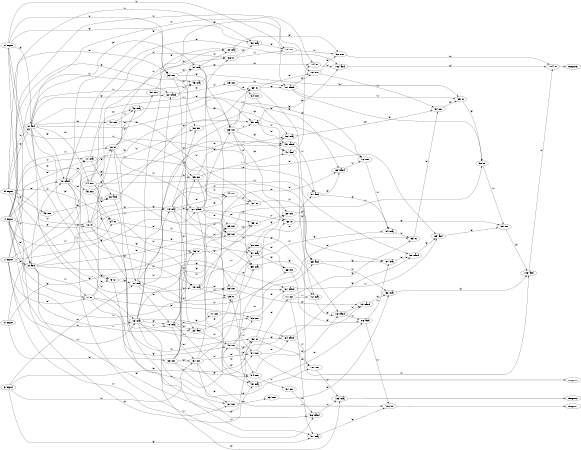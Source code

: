 digraph NeuralNetwork {
rankdir=LR;
size="4,3";
center = true;
node0 [label="(0) Input", color=black, labelfontcolor=black, fontcolor=black];
node1 [label="(1) Input", color=black, labelfontcolor=black, fontcolor=black];
node2 [label="(2) Input", color=black, labelfontcolor=black, fontcolor=black];
node3 [label="(3) Input", color=black, labelfontcolor=black, fontcolor=black];
node4 [label="(4) Input", color=black, labelfontcolor=black, fontcolor=black];
node5 [label="(5) Input", color=black, labelfontcolor=black, fontcolor=black];
node6 [label="(6) and", color=black, labelfontcolor=black, fontcolor=black];
node1 -> node6 [label=" (0)", labelfontcolor=black, fontcolor=black, bold=true, color=black];
node5 -> node6 [label=" (1)", labelfontcolor=black, fontcolor=black, bold=true, color=black];
node4 -> node6 [label=" (2)", labelfontcolor=black, fontcolor=black, bold=true, color=black];
node7 [label="(7) or", color=black, labelfontcolor=black, fontcolor=black];
node1 -> node7 [label=" (0)", labelfontcolor=black, fontcolor=black, bold=true, color=black];
node6 -> node7 [label=" (1)", labelfontcolor=black, fontcolor=black, bold=true, color=black];
node4 -> node7 [label=" (2)", labelfontcolor=black, fontcolor=black, bold=true, color=black];
node8 [label="(8) and", color=black, labelfontcolor=black, fontcolor=black];
node5 -> node8 [label=" (0)", labelfontcolor=black, fontcolor=black, bold=true, color=black];
node5 -> node8 [label=" (1)", labelfontcolor=black, fontcolor=black, bold=true, color=black];
node2 -> node8 [label=" (2)", labelfontcolor=black, fontcolor=black, bold=true, color=black];
node9 [label="(9) or", color=black, labelfontcolor=black, fontcolor=black];
node7 -> node9 [label=" (0)", labelfontcolor=black, fontcolor=black, bold=true, color=black];
node8 -> node9 [label=" (1)", labelfontcolor=black, fontcolor=black, bold=true, color=black];
node8 -> node9 [label=" (2)", labelfontcolor=black, fontcolor=black, bold=true, color=black];
node10 [label="(10) nand", color=black, labelfontcolor=black, fontcolor=black];
node4 -> node10 [label=" (0)", labelfontcolor=black, fontcolor=black, bold=true, color=black];
node6 -> node10 [label=" (1)", labelfontcolor=black, fontcolor=black, bold=true, color=black];
node8 -> node10 [label=" (2)", labelfontcolor=black, fontcolor=black, bold=true, color=black];
node11 [label="(11) maj", color=black, labelfontcolor=black, fontcolor=black];
node1 -> node11 [label=" (0)", labelfontcolor=black, fontcolor=black, bold=true, color=black];
node4 -> node11 [label=" (1)", labelfontcolor=black, fontcolor=black, bold=true, color=black];
node10 -> node11 [label=" (2)", labelfontcolor=black, fontcolor=black, bold=true, color=black];
node12 [label="(12) or", color=black, labelfontcolor=black, fontcolor=black];
node10 -> node12 [label=" (0)", labelfontcolor=black, fontcolor=black, bold=true, color=black];
node5 -> node12 [label=" (1)", labelfontcolor=black, fontcolor=black, bold=true, color=black];
node4 -> node12 [label=" (2)", labelfontcolor=black, fontcolor=black, bold=true, color=black];
node13 [label="(13) maj", color=black, labelfontcolor=black, fontcolor=black];
node4 -> node13 [label=" (0)", labelfontcolor=black, fontcolor=black, bold=true, color=black];
node1 -> node13 [label=" (1)", labelfontcolor=black, fontcolor=black, bold=true, color=black];
node8 -> node13 [label=" (2)", labelfontcolor=black, fontcolor=black, bold=true, color=black];
node14 [label="(14) not", color=black, labelfontcolor=black, fontcolor=black];
node8 -> node14 [label=" (0)", labelfontcolor=black, fontcolor=black, bold=true, color=black];
node15 [label="(15) maj", color=black, labelfontcolor=black, fontcolor=black];
node10 -> node15 [label=" (0)", labelfontcolor=black, fontcolor=black, bold=true, color=black];
node5 -> node15 [label=" (1)", labelfontcolor=black, fontcolor=black, bold=true, color=black];
node12 -> node15 [label=" (2)", labelfontcolor=black, fontcolor=black, bold=true, color=black];
node16 [label="(16) or", color=black, labelfontcolor=black, fontcolor=black];
node14 -> node16 [label=" (0)", labelfontcolor=black, fontcolor=black, bold=true, color=black];
node4 -> node16 [label=" (1)", labelfontcolor=black, fontcolor=black, bold=true, color=black];
node12 -> node16 [label=" (2)", labelfontcolor=black, fontcolor=black, bold=true, color=black];
node17 [label="(17) maj", color=black, labelfontcolor=black, fontcolor=black];
node3 -> node17 [label=" (0)", labelfontcolor=black, fontcolor=black, bold=true, color=black];
node16 -> node17 [label=" (1)", labelfontcolor=black, fontcolor=black, bold=true, color=black];
node9 -> node17 [label=" (2)", labelfontcolor=black, fontcolor=black, bold=true, color=black];
node18 [label="(18) maj", color=black, labelfontcolor=black, fontcolor=black];
node17 -> node18 [label=" (0)", labelfontcolor=black, fontcolor=black, bold=true, color=black];
node13 -> node18 [label=" (1)", labelfontcolor=black, fontcolor=black, bold=true, color=black];
node13 -> node18 [label=" (2)", labelfontcolor=black, fontcolor=black, bold=true, color=black];
node19 [label="(19) maj", color=black, labelfontcolor=black, fontcolor=black];
node12 -> node19 [label=" (0)", labelfontcolor=black, fontcolor=black, bold=true, color=black];
node17 -> node19 [label=" (1)", labelfontcolor=black, fontcolor=black, bold=true, color=black];
node6 -> node19 [label=" (2)", labelfontcolor=black, fontcolor=black, bold=true, color=black];
node20 [label="(20) nand", color=black, labelfontcolor=black, fontcolor=black];
node17 -> node20 [label=" (0)", labelfontcolor=black, fontcolor=black, bold=true, color=black];
node1 -> node20 [label=" (1)", labelfontcolor=black, fontcolor=black, bold=true, color=black];
node8 -> node20 [label=" (2)", labelfontcolor=black, fontcolor=black, bold=true, color=black];
node21 [label="(21) nand", color=black, labelfontcolor=black, fontcolor=black];
node1 -> node21 [label=" (0)", labelfontcolor=black, fontcolor=black, bold=true, color=black];
node16 -> node21 [label=" (1)", labelfontcolor=black, fontcolor=black, bold=true, color=black];
node19 -> node21 [label=" (2)", labelfontcolor=black, fontcolor=black, bold=true, color=black];
node22 [label="(22) and", color=black, labelfontcolor=black, fontcolor=black];
node19 -> node22 [label=" (0)", labelfontcolor=black, fontcolor=black, bold=true, color=black];
node6 -> node22 [label=" (1)", labelfontcolor=black, fontcolor=black, bold=true, color=black];
node18 -> node22 [label=" (2)", labelfontcolor=black, fontcolor=black, bold=true, color=black];
node23 [label="(23) nor", color=black, labelfontcolor=black, fontcolor=black];
node5 -> node23 [label=" (0)", labelfontcolor=black, fontcolor=black, bold=true, color=black];
node2 -> node23 [label=" (1)", labelfontcolor=black, fontcolor=black, bold=true, color=black];
node2 -> node23 [label=" (2)", labelfontcolor=black, fontcolor=black, bold=true, color=black];
node24 [label="(24) or", color=black, labelfontcolor=black, fontcolor=black];
node14 -> node24 [label=" (0)", labelfontcolor=black, fontcolor=black, bold=true, color=black];
node4 -> node24 [label=" (1)", labelfontcolor=black, fontcolor=black, bold=true, color=black];
node5 -> node24 [label=" (2)", labelfontcolor=black, fontcolor=black, bold=true, color=black];
node25 [label="(25) or", color=black, labelfontcolor=black, fontcolor=black];
node17 -> node25 [label=" (0)", labelfontcolor=black, fontcolor=black, bold=true, color=black];
node15 -> node25 [label=" (1)", labelfontcolor=black, fontcolor=black, bold=true, color=black];
node22 -> node25 [label=" (2)", labelfontcolor=black, fontcolor=black, bold=true, color=black];
node26 [label="(26) nor", color=black, labelfontcolor=black, fontcolor=black];
node23 -> node26 [label=" (0)", labelfontcolor=black, fontcolor=black, bold=true, color=black];
node12 -> node26 [label=" (1)", labelfontcolor=black, fontcolor=black, bold=true, color=black];
node19 -> node26 [label=" (2)", labelfontcolor=black, fontcolor=black, bold=true, color=black];
node27 [label="(27) maj", color=black, labelfontcolor=black, fontcolor=black];
node23 -> node27 [label=" (0)", labelfontcolor=black, fontcolor=black, bold=true, color=black];
node20 -> node27 [label=" (1)", labelfontcolor=black, fontcolor=black, bold=true, color=black];
node8 -> node27 [label=" (2)", labelfontcolor=black, fontcolor=black, bold=true, color=black];
node28 [label="(28) not", color=black, labelfontcolor=black, fontcolor=black];
node0 -> node28 [label=" (0)", labelfontcolor=black, fontcolor=black, bold=true, color=black];
node29 [label="(29) not", color=black, labelfontcolor=black, fontcolor=black];
node20 -> node29 [label=" (0)", labelfontcolor=black, fontcolor=black, bold=true, color=black];
node30 [label="(30) not", color=black, labelfontcolor=black, fontcolor=black];
node15 -> node30 [label=" (0)", labelfontcolor=black, fontcolor=black, bold=true, color=black];
node31 [label="(31) nor", color=black, labelfontcolor=black, fontcolor=black];
node18 -> node31 [label=" (0)", labelfontcolor=black, fontcolor=black, bold=true, color=black];
node3 -> node31 [label=" (1)", labelfontcolor=black, fontcolor=black, bold=true, color=black];
node28 -> node31 [label=" (2)", labelfontcolor=black, fontcolor=black, bold=true, color=black];
node32 [label="(32) nor", color=black, labelfontcolor=black, fontcolor=black];
node21 -> node32 [label=" (0)", labelfontcolor=black, fontcolor=black, bold=true, color=black];
node24 -> node32 [label=" (1)", labelfontcolor=black, fontcolor=black, bold=true, color=black];
node14 -> node32 [label=" (2)", labelfontcolor=black, fontcolor=black, bold=true, color=black];
node33 [label="(33) nor", color=black, labelfontcolor=black, fontcolor=black];
node21 -> node33 [label=" (0)", labelfontcolor=black, fontcolor=black, bold=true, color=black];
node27 -> node33 [label=" (1)", labelfontcolor=black, fontcolor=black, bold=true, color=black];
node23 -> node33 [label=" (2)", labelfontcolor=black, fontcolor=black, bold=true, color=black];
node34 [label="(34) not", color=black, labelfontcolor=black, fontcolor=black];
node29 -> node34 [label=" (0)", labelfontcolor=black, fontcolor=black, bold=true, color=black];
node35 [label="(35) nor", color=black, labelfontcolor=black, fontcolor=black];
node28 -> node35 [label=" (0)", labelfontcolor=black, fontcolor=black, bold=true, color=black];
node10 -> node35 [label=" (1)", labelfontcolor=black, fontcolor=black, bold=true, color=black];
node0 -> node35 [label=" (2)", labelfontcolor=black, fontcolor=black, bold=true, color=black];
node36 [label="(36) or", color=black, labelfontcolor=black, fontcolor=black];
node7 -> node36 [label=" (0)", labelfontcolor=black, fontcolor=black, bold=true, color=black];
node11 -> node36 [label=" (1)", labelfontcolor=black, fontcolor=black, bold=true, color=black];
node21 -> node36 [label=" (2)", labelfontcolor=black, fontcolor=black, bold=true, color=black];
node37 [label="(37) maj", color=black, labelfontcolor=black, fontcolor=black];
node12 -> node37 [label=" (0)", labelfontcolor=black, fontcolor=black, bold=true, color=black];
node23 -> node37 [label=" (1)", labelfontcolor=black, fontcolor=black, bold=true, color=black];
node25 -> node37 [label=" (2)", labelfontcolor=black, fontcolor=black, bold=true, color=black];
node38 [label="(38) nor", color=black, labelfontcolor=black, fontcolor=black];
node15 -> node38 [label=" (0)", labelfontcolor=black, fontcolor=black, bold=true, color=black];
node4 -> node38 [label=" (1)", labelfontcolor=black, fontcolor=black, bold=true, color=black];
node27 -> node38 [label=" (2)", labelfontcolor=black, fontcolor=black, bold=true, color=black];
node39 [label="(39) maj", color=black, labelfontcolor=black, fontcolor=black];
node8 -> node39 [label=" (0)", labelfontcolor=black, fontcolor=black, bold=true, color=black];
node33 -> node39 [label=" (1)", labelfontcolor=black, fontcolor=black, bold=true, color=black];
node1 -> node39 [label=" (2)", labelfontcolor=black, fontcolor=black, bold=true, color=black];
node40 [label="(40) nor", color=black, labelfontcolor=black, fontcolor=black];
node7 -> node40 [label=" (0)", labelfontcolor=black, fontcolor=black, bold=true, color=black];
node22 -> node40 [label=" (1)", labelfontcolor=black, fontcolor=black, bold=true, color=black];
node7 -> node40 [label=" (2)", labelfontcolor=black, fontcolor=black, bold=true, color=black];
node41 [label="(41) not", color=black, labelfontcolor=black, fontcolor=black];
node8 -> node41 [label=" (0)", labelfontcolor=black, fontcolor=black, bold=true, color=black];
node42 [label="(42) maj", color=black, labelfontcolor=black, fontcolor=black];
node14 -> node42 [label=" (0)", labelfontcolor=black, fontcolor=black, bold=true, color=black];
node41 -> node42 [label=" (1)", labelfontcolor=black, fontcolor=black, bold=true, color=black];
node16 -> node42 [label=" (2)", labelfontcolor=black, fontcolor=black, bold=true, color=black];
node43 [label="(43) not", color=black, labelfontcolor=black, fontcolor=black];
node5 -> node43 [label=" (0)", labelfontcolor=black, fontcolor=black, bold=true, color=black];
node44 [label="(44) nor", color=black, labelfontcolor=black, fontcolor=black];
node19 -> node44 [label=" (0)", labelfontcolor=black, fontcolor=black, bold=true, color=black];
node35 -> node44 [label=" (1)", labelfontcolor=black, fontcolor=black, bold=true, color=black];
node21 -> node44 [label=" (2)", labelfontcolor=black, fontcolor=black, bold=true, color=black];
node45 [label="(45) maj", color=black, labelfontcolor=black, fontcolor=black];
node28 -> node45 [label=" (0)", labelfontcolor=black, fontcolor=black, bold=true, color=black];
node8 -> node45 [label=" (1)", labelfontcolor=black, fontcolor=black, bold=true, color=black];
node4 -> node45 [label=" (2)", labelfontcolor=black, fontcolor=black, bold=true, color=black];
node46 [label="(46) not", color=black, labelfontcolor=black, fontcolor=black];
node2 -> node46 [label=" (0)", labelfontcolor=black, fontcolor=black, bold=true, color=black];
node47 [label="(47) and", color=black, labelfontcolor=black, fontcolor=black];
node39 -> node47 [label=" (0)", labelfontcolor=black, fontcolor=black, bold=true, color=black];
node35 -> node47 [label=" (1)", labelfontcolor=black, fontcolor=black, bold=true, color=black];
node33 -> node47 [label=" (2)", labelfontcolor=black, fontcolor=black, bold=true, color=black];
node48 [label="(48) maj", color=black, labelfontcolor=black, fontcolor=black];
node2 -> node48 [label=" (0)", labelfontcolor=black, fontcolor=black, bold=true, color=black];
node25 -> node48 [label=" (1)", labelfontcolor=black, fontcolor=black, bold=true, color=black];
node21 -> node48 [label=" (2)", labelfontcolor=black, fontcolor=black, bold=true, color=black];
node49 [label="(49) nand", color=black, labelfontcolor=black, fontcolor=black];
node17 -> node49 [label=" (0)", labelfontcolor=black, fontcolor=black, bold=true, color=black];
node39 -> node49 [label=" (1)", labelfontcolor=black, fontcolor=black, bold=true, color=black];
node46 -> node49 [label=" (2)", labelfontcolor=black, fontcolor=black, bold=true, color=black];
node50 [label="(50) or", color=black, labelfontcolor=black, fontcolor=black];
node6 -> node50 [label=" (0)", labelfontcolor=black, fontcolor=black, bold=true, color=black];
node12 -> node50 [label=" (1)", labelfontcolor=black, fontcolor=black, bold=true, color=black];
node40 -> node50 [label=" (2)", labelfontcolor=black, fontcolor=black, bold=true, color=black];
node51 [label="(51) nor", color=black, labelfontcolor=black, fontcolor=black];
node31 -> node51 [label=" (0)", labelfontcolor=black, fontcolor=black, bold=true, color=black];
node38 -> node51 [label=" (1)", labelfontcolor=black, fontcolor=black, bold=true, color=black];
node28 -> node51 [label=" (2)", labelfontcolor=black, fontcolor=black, bold=true, color=black];
node52 [label="(52) maj", color=black, labelfontcolor=black, fontcolor=black];
node10 -> node52 [label=" (0)", labelfontcolor=black, fontcolor=black, bold=true, color=black];
node4 -> node52 [label=" (1)", labelfontcolor=black, fontcolor=black, bold=true, color=black];
node36 -> node52 [label=" (2)", labelfontcolor=black, fontcolor=black, bold=true, color=black];
node53 [label="(53) nor", color=black, labelfontcolor=black, fontcolor=black];
node7 -> node53 [label=" (0)", labelfontcolor=black, fontcolor=black, bold=true, color=black];
node40 -> node53 [label=" (1)", labelfontcolor=black, fontcolor=black, bold=true, color=black];
node13 -> node53 [label=" (2)", labelfontcolor=black, fontcolor=black, bold=true, color=black];
node54 [label="(54) nor", color=black, labelfontcolor=black, fontcolor=black];
node35 -> node54 [label=" (0)", labelfontcolor=black, fontcolor=black, bold=true, color=black];
node18 -> node54 [label=" (1)", labelfontcolor=black, fontcolor=black, bold=true, color=black];
node40 -> node54 [label=" (2)", labelfontcolor=black, fontcolor=black, bold=true, color=black];
node55 [label="(55) or", color=black, labelfontcolor=black, fontcolor=black];
node32 -> node55 [label=" (0)", labelfontcolor=black, fontcolor=black, bold=true, color=black];
node13 -> node55 [label=" (1)", labelfontcolor=black, fontcolor=black, bold=true, color=black];
node21 -> node55 [label=" (2)", labelfontcolor=black, fontcolor=black, bold=true, color=black];
node56 [label="(56) or", color=black, labelfontcolor=black, fontcolor=black];
node18 -> node56 [label=" (0)", labelfontcolor=black, fontcolor=black, bold=true, color=black];
node24 -> node56 [label=" (1)", labelfontcolor=black, fontcolor=black, bold=true, color=black];
node0 -> node56 [label=" (2)", labelfontcolor=black, fontcolor=black, bold=true, color=black];
node57 [label="(57) and", color=black, labelfontcolor=black, fontcolor=black];
node30 -> node57 [label=" (0)", labelfontcolor=black, fontcolor=black, bold=true, color=black];
node49 -> node57 [label=" (1)", labelfontcolor=black, fontcolor=black, bold=true, color=black];
node28 -> node57 [label=" (2)", labelfontcolor=black, fontcolor=black, bold=true, color=black];
node58 [label="(58) not", color=black, labelfontcolor=black, fontcolor=black];
node16 -> node58 [label=" (0)", labelfontcolor=black, fontcolor=black, bold=true, color=black];
node59 [label="(59) maj", color=black, labelfontcolor=black, fontcolor=black];
node31 -> node59 [label=" (0)", labelfontcolor=black, fontcolor=black, bold=true, color=black];
node19 -> node59 [label=" (1)", labelfontcolor=black, fontcolor=black, bold=true, color=black];
node33 -> node59 [label=" (2)", labelfontcolor=black, fontcolor=black, bold=true, color=black];
node60 [label="(60) and", color=black, labelfontcolor=black, fontcolor=black];
node43 -> node60 [label=" (0)", labelfontcolor=black, fontcolor=black, bold=true, color=black];
node46 -> node60 [label=" (1)", labelfontcolor=black, fontcolor=black, bold=true, color=black];
node11 -> node60 [label=" (2)", labelfontcolor=black, fontcolor=black, bold=true, color=black];
node61 [label="(61) or", color=black, labelfontcolor=black, fontcolor=black];
node6 -> node61 [label=" (0)", labelfontcolor=black, fontcolor=black, bold=true, color=black];
node19 -> node61 [label=" (1)", labelfontcolor=black, fontcolor=black, bold=true, color=black];
node44 -> node61 [label=" (2)", labelfontcolor=black, fontcolor=black, bold=true, color=black];
node62 [label="(62) or", color=black, labelfontcolor=black, fontcolor=black];
node21 -> node62 [label=" (0)", labelfontcolor=black, fontcolor=black, bold=true, color=black];
node41 -> node62 [label=" (1)", labelfontcolor=black, fontcolor=black, bold=true, color=black];
node37 -> node62 [label=" (2)", labelfontcolor=black, fontcolor=black, bold=true, color=black];
node63 [label="(63) nand", color=black, labelfontcolor=black, fontcolor=black];
node15 -> node63 [label=" (0)", labelfontcolor=black, fontcolor=black, bold=true, color=black];
node8 -> node63 [label=" (1)", labelfontcolor=black, fontcolor=black, bold=true, color=black];
node57 -> node63 [label=" (2)", labelfontcolor=black, fontcolor=black, bold=true, color=black];
node64 [label="(64) nand", color=black, labelfontcolor=black, fontcolor=black];
node51 -> node64 [label=" (0)", labelfontcolor=black, fontcolor=black, bold=true, color=black];
node14 -> node64 [label=" (1)", labelfontcolor=black, fontcolor=black, bold=true, color=black];
node50 -> node64 [label=" (2)", labelfontcolor=black, fontcolor=black, bold=true, color=black];
node65 [label="(65) nor", color=black, labelfontcolor=black, fontcolor=black];
node31 -> node65 [label=" (0)", labelfontcolor=black, fontcolor=black, bold=true, color=black];
node2 -> node65 [label=" (1)", labelfontcolor=black, fontcolor=black, bold=true, color=black];
node18 -> node65 [label=" (2)", labelfontcolor=black, fontcolor=black, bold=true, color=black];
node66 [label="(66) nor", color=black, labelfontcolor=black, fontcolor=black];
node30 -> node66 [label=" (0)", labelfontcolor=black, fontcolor=black, bold=true, color=black];
node17 -> node66 [label=" (1)", labelfontcolor=black, fontcolor=black, bold=true, color=black];
node37 -> node66 [label=" (2)", labelfontcolor=black, fontcolor=black, bold=true, color=black];
node67 [label="(67) nor", color=black, labelfontcolor=black, fontcolor=black];
node60 -> node67 [label=" (0)", labelfontcolor=black, fontcolor=black, bold=true, color=black];
node1 -> node67 [label=" (1)", labelfontcolor=black, fontcolor=black, bold=true, color=black];
node31 -> node67 [label=" (2)", labelfontcolor=black, fontcolor=black, bold=true, color=black];
node68 [label="(68) or", color=black, labelfontcolor=black, fontcolor=black];
node42 -> node68 [label=" (0)", labelfontcolor=black, fontcolor=black, bold=true, color=black];
node33 -> node68 [label=" (1)", labelfontcolor=black, fontcolor=black, bold=true, color=black];
node60 -> node68 [label=" (2)", labelfontcolor=black, fontcolor=black, bold=true, color=black];
node69 [label="(69) nor", color=black, labelfontcolor=black, fontcolor=black];
node56 -> node69 [label=" (0)", labelfontcolor=black, fontcolor=black, bold=true, color=black];
node55 -> node69 [label=" (1)", labelfontcolor=black, fontcolor=black, bold=true, color=black];
node33 -> node69 [label=" (2)", labelfontcolor=black, fontcolor=black, bold=true, color=black];
node70 [label="(70) nand", color=black, labelfontcolor=black, fontcolor=black];
node29 -> node70 [label=" (0)", labelfontcolor=black, fontcolor=black, bold=true, color=black];
node2 -> node70 [label=" (1)", labelfontcolor=black, fontcolor=black, bold=true, color=black];
node68 -> node70 [label=" (2)", labelfontcolor=black, fontcolor=black, bold=true, color=black];
node71 [label="(71) not", color=black, labelfontcolor=black, fontcolor=black];
node51 -> node71 [label=" (0)", labelfontcolor=black, fontcolor=black, bold=true, color=black];
node72 [label="(72) maj", color=black, labelfontcolor=black, fontcolor=black];
node47 -> node72 [label=" (0)", labelfontcolor=black, fontcolor=black, bold=true, color=black];
node71 -> node72 [label=" (1)", labelfontcolor=black, fontcolor=black, bold=true, color=black];
node59 -> node72 [label=" (2)", labelfontcolor=black, fontcolor=black, bold=true, color=black];
node73 [label="(73) nand", color=black, labelfontcolor=black, fontcolor=black];
node54 -> node73 [label=" (0)", labelfontcolor=black, fontcolor=black, bold=true, color=black];
node32 -> node73 [label=" (1)", labelfontcolor=black, fontcolor=black, bold=true, color=black];
node72 -> node73 [label=" (2)", labelfontcolor=black, fontcolor=black, bold=true, color=black];
node74 [label="(74) or", color=black, labelfontcolor=black, fontcolor=black];
node27 -> node74 [label=" (0)", labelfontcolor=black, fontcolor=black, bold=true, color=black];
node4 -> node74 [label=" (1)", labelfontcolor=black, fontcolor=black, bold=true, color=black];
node47 -> node74 [label=" (2)", labelfontcolor=black, fontcolor=black, bold=true, color=black];
node75 [label="(75) nand", color=black, labelfontcolor=black, fontcolor=black];
node3 -> node75 [label=" (0)", labelfontcolor=black, fontcolor=black, bold=true, color=black];
node73 -> node75 [label=" (1)", labelfontcolor=black, fontcolor=black, bold=true, color=black];
node38 -> node75 [label=" (2)", labelfontcolor=black, fontcolor=black, bold=true, color=black];
node76 [label="(76) nor", color=black, labelfontcolor=black, fontcolor=black];
node26 -> node76 [label=" (0)", labelfontcolor=black, fontcolor=black, bold=true, color=black];
node63 -> node76 [label=" (1)", labelfontcolor=black, fontcolor=black, bold=true, color=black];
node13 -> node76 [label=" (2)", labelfontcolor=black, fontcolor=black, bold=true, color=black];
node77 [label="(77) not", color=black, labelfontcolor=black, fontcolor=black];
node18 -> node77 [label=" (0)", labelfontcolor=black, fontcolor=black, bold=true, color=black];
node78 [label="(78) nor", color=black, labelfontcolor=black, fontcolor=black];
node52 -> node78 [label=" (0)", labelfontcolor=black, fontcolor=black, bold=true, color=black];
node36 -> node78 [label=" (1)", labelfontcolor=black, fontcolor=black, bold=true, color=black];
node58 -> node78 [label=" (2)", labelfontcolor=black, fontcolor=black, bold=true, color=black];
node79 [label="(79) nor", color=black, labelfontcolor=black, fontcolor=black];
node68 -> node79 [label=" (0)", labelfontcolor=black, fontcolor=black, bold=true, color=black];
node8 -> node79 [label=" (1)", labelfontcolor=black, fontcolor=black, bold=true, color=black];
node70 -> node79 [label=" (2)", labelfontcolor=black, fontcolor=black, bold=true, color=black];
node80 [label="(80) maj", color=black, labelfontcolor=black, fontcolor=black];
node16 -> node80 [label=" (0)", labelfontcolor=black, fontcolor=black, bold=true, color=black];
node27 -> node80 [label=" (1)", labelfontcolor=black, fontcolor=black, bold=true, color=black];
node13 -> node80 [label=" (2)", labelfontcolor=black, fontcolor=black, bold=true, color=black];
node81 [label="(81) nand", color=black, labelfontcolor=black, fontcolor=black];
node53 -> node81 [label=" (0)", labelfontcolor=black, fontcolor=black, bold=true, color=black];
node6 -> node81 [label=" (1)", labelfontcolor=black, fontcolor=black, bold=true, color=black];
node9 -> node81 [label=" (2)", labelfontcolor=black, fontcolor=black, bold=true, color=black];
node82 [label="(82) maj", color=black, labelfontcolor=black, fontcolor=black];
node34 -> node82 [label=" (0)", labelfontcolor=black, fontcolor=black, bold=true, color=black];
node35 -> node82 [label=" (1)", labelfontcolor=black, fontcolor=black, bold=true, color=black];
node50 -> node82 [label=" (2)", labelfontcolor=black, fontcolor=black, bold=true, color=black];
node83 [label="(83) not", color=black, labelfontcolor=black, fontcolor=black];
node67 -> node83 [label=" (0)", labelfontcolor=black, fontcolor=black, bold=true, color=black];
node84 [label="(84) maj", color=black, labelfontcolor=black, fontcolor=black];
node57 -> node84 [label=" (0)", labelfontcolor=black, fontcolor=black, bold=true, color=black];
node76 -> node84 [label=" (1)", labelfontcolor=black, fontcolor=black, bold=true, color=black];
node38 -> node84 [label=" (2)", labelfontcolor=black, fontcolor=black, bold=true, color=black];
node85 [label="(85) and", color=black, labelfontcolor=black, fontcolor=black];
node77 -> node85 [label=" (0)", labelfontcolor=black, fontcolor=black, bold=true, color=black];
node61 -> node85 [label=" (1)", labelfontcolor=black, fontcolor=black, bold=true, color=black];
node69 -> node85 [label=" (2)", labelfontcolor=black, fontcolor=black, bold=true, color=black];
node86 [label="(86) and", color=black, labelfontcolor=black, fontcolor=black];
node48 -> node86 [label=" (0)", labelfontcolor=black, fontcolor=black, bold=true, color=black];
node73 -> node86 [label=" (1)", labelfontcolor=black, fontcolor=black, bold=true, color=black];
node66 -> node86 [label=" (2)", labelfontcolor=black, fontcolor=black, bold=true, color=black];
node87 [label="(87) maj", color=black, labelfontcolor=black, fontcolor=black];
node19 -> node87 [label=" (0)", labelfontcolor=black, fontcolor=black, bold=true, color=black];
node86 -> node87 [label=" (1)", labelfontcolor=black, fontcolor=black, bold=true, color=black];
node85 -> node87 [label=" (2)", labelfontcolor=black, fontcolor=black, bold=true, color=black];
node88 [label="(88) nand", color=black, labelfontcolor=black, fontcolor=black];
node87 -> node88 [label=" (0)", labelfontcolor=black, fontcolor=black, bold=true, color=black];
node14 -> node88 [label=" (1)", labelfontcolor=black, fontcolor=black, bold=true, color=black];
node64 -> node88 [label=" (2)", labelfontcolor=black, fontcolor=black, bold=true, color=black];
node89 [label="(89) and", color=black, labelfontcolor=black, fontcolor=black];
node16 -> node89 [label=" (0)", labelfontcolor=black, fontcolor=black, bold=true, color=black];
node81 -> node89 [label=" (1)", labelfontcolor=black, fontcolor=black, bold=true, color=black];
node88 -> node89 [label=" (2)", labelfontcolor=black, fontcolor=black, bold=true, color=black];
node90 [label="(90) nor", color=black, labelfontcolor=black, fontcolor=black];
node79 -> node90 [label=" (0)", labelfontcolor=black, fontcolor=black, bold=true, color=black];
node78 -> node90 [label=" (1)", labelfontcolor=black, fontcolor=black, bold=true, color=black];
node80 -> node90 [label=" (2)", labelfontcolor=black, fontcolor=black, bold=true, color=black];
node91 [label="(91) not", color=black, labelfontcolor=black, fontcolor=black];
node54 -> node91 [label=" (0)", labelfontcolor=black, fontcolor=black, bold=true, color=black];
node92 [label="(92) maj", color=black, labelfontcolor=black, fontcolor=black];
node75 -> node92 [label=" (0)", labelfontcolor=black, fontcolor=black, bold=true, color=black];
node85 -> node92 [label=" (1)", labelfontcolor=black, fontcolor=black, bold=true, color=black];
node83 -> node92 [label=" (2)", labelfontcolor=black, fontcolor=black, bold=true, color=black];
node93 [label="(93) or", color=black, labelfontcolor=black, fontcolor=black];
node40 -> node93 [label=" (0)", labelfontcolor=black, fontcolor=black, bold=true, color=black];
node84 -> node93 [label=" (1)", labelfontcolor=black, fontcolor=black, bold=true, color=black];
node71 -> node93 [label=" (2)", labelfontcolor=black, fontcolor=black, bold=true, color=black];
node94 [label="(94) nor", color=black, labelfontcolor=black, fontcolor=black];
node93 -> node94 [label=" (0)", labelfontcolor=black, fontcolor=black, bold=true, color=black];
node79 -> node94 [label=" (1)", labelfontcolor=black, fontcolor=black, bold=true, color=black];
node82 -> node94 [label=" (2)", labelfontcolor=black, fontcolor=black, bold=true, color=black];
node95 [label="(95) or", color=black, labelfontcolor=black, fontcolor=black];
node45 -> node95 [label=" (0)", labelfontcolor=black, fontcolor=black, bold=true, color=black];
node70 -> node95 [label=" (1)", labelfontcolor=black, fontcolor=black, bold=true, color=black];
node94 -> node95 [label=" (2)", labelfontcolor=black, fontcolor=black, bold=true, color=black];
node96 [label="(96) nand", color=black, labelfontcolor=black, fontcolor=black];
node91 -> node96 [label=" (0)", labelfontcolor=black, fontcolor=black, bold=true, color=black];
node10 -> node96 [label=" (1)", labelfontcolor=black, fontcolor=black, bold=true, color=black];
node13 -> node96 [label=" (2)", labelfontcolor=black, fontcolor=black, bold=true, color=black];
node97 [label="(97) maj", color=black, labelfontcolor=black, fontcolor=black];
node71 -> node97 [label=" (0)", labelfontcolor=black, fontcolor=black, bold=true, color=black];
node13 -> node97 [label=" (1)", labelfontcolor=black, fontcolor=black, bold=true, color=black];
node3 -> node97 [label=" (2)", labelfontcolor=black, fontcolor=black, bold=true, color=black];
node98 [label="(98) or", color=black, labelfontcolor=black, fontcolor=black];
node70 -> node98 [label=" (0)", labelfontcolor=black, fontcolor=black, bold=true, color=black];
node65 -> node98 [label=" (1)", labelfontcolor=black, fontcolor=black, bold=true, color=black];
node95 -> node98 [label=" (2)", labelfontcolor=black, fontcolor=black, bold=true, color=black];
node99 [label="(99) nor", color=black, labelfontcolor=black, fontcolor=black];
node89 -> node99 [label=" (0)", labelfontcolor=black, fontcolor=black, bold=true, color=black];
node98 -> node99 [label=" (1)", labelfontcolor=black, fontcolor=black, bold=true, color=black];
node62 -> node99 [label=" (2)", labelfontcolor=black, fontcolor=black, bold=true, color=black];
node100 [label="(100) or", color=black, labelfontcolor=black, fontcolor=black];
node31 -> node100 [label=" (0)", labelfontcolor=black, fontcolor=black, bold=true, color=black];
node86 -> node100 [label=" (1)", labelfontcolor=black, fontcolor=black, bold=true, color=black];
node97 -> node100 [label=" (2)", labelfontcolor=black, fontcolor=black, bold=true, color=black];
node101 [label="(101) nor", color=black, labelfontcolor=black, fontcolor=black];
node28 -> node101 [label=" (0)", labelfontcolor=black, fontcolor=black, bold=true, color=black];
node64 -> node101 [label=" (1)", labelfontcolor=black, fontcolor=black, bold=true, color=black];
node68 -> node101 [label=" (2)", labelfontcolor=black, fontcolor=black, bold=true, color=black];
node102 [label="(102) and", color=black, labelfontcolor=black, fontcolor=black];
node10 -> node102 [label=" (0)", labelfontcolor=black, fontcolor=black, bold=true, color=black];
node74 -> node102 [label=" (1)", labelfontcolor=black, fontcolor=black, bold=true, color=black];
node39 -> node102 [label=" (2)", labelfontcolor=black, fontcolor=black, bold=true, color=black];
node103 [label="(103) and", color=black, labelfontcolor=black, fontcolor=black];
node92 -> node103 [label=" (0)", labelfontcolor=black, fontcolor=black, bold=true, color=black];
node50 -> node103 [label=" (1)", labelfontcolor=black, fontcolor=black, bold=true, color=black];
node99 -> node103 [label=" (2)", labelfontcolor=black, fontcolor=black, bold=true, color=black];
node104 [label="(104) or", color=black, labelfontcolor=black, fontcolor=black];
node90 -> node104 [label=" (0)", labelfontcolor=black, fontcolor=black, bold=true, color=black];
node103 -> node104 [label=" (1)", labelfontcolor=black, fontcolor=black, bold=true, color=black];
node102 -> node104 [label=" (2)", labelfontcolor=black, fontcolor=black, bold=true, color=black];
node105 [label="(105) maj", color=black, labelfontcolor=black, fontcolor=black];
node96 -> node105 [label=" (0)", labelfontcolor=black, fontcolor=black, bold=true, color=black];
node101 -> node105 [label=" (1)", labelfontcolor=black, fontcolor=black, bold=true, color=black];
node9 -> node105 [label=" (2)", labelfontcolor=black, fontcolor=black, bold=true, color=black];
node106 [label="Output 0", color=black, labelfontcolor=black, fontcolor=black];
node51 -> node106 [labelfontcolor=black, fontcolor=black, bold=true, color=black];
node107 [label="Output 1", color=black, labelfontcolor=black, fontcolor=black];
node100 -> node107 [labelfontcolor=black, fontcolor=black, bold=true, color=black];
node108 [label="Output 2", color=black, labelfontcolor=black, fontcolor=black];
node105 -> node108 [labelfontcolor=black, fontcolor=black, bold=true, color=black];
node109 [label="Output 3", color=black, labelfontcolor=black, fontcolor=black];
node104 -> node109 [labelfontcolor=black, fontcolor=black, bold=true, color=black];
{ rank = source; "node0"; "node1"; "node2"; "node3"; "node4"; "node5"; }
{ rank = max;"node106";"node107";"node108";"node109"; }
}